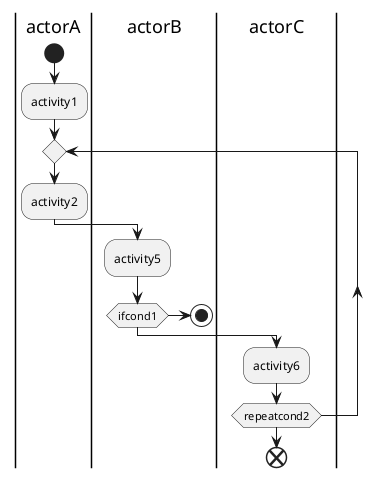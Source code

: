 {
  "sha1": "t5uc51bjvdopp45xmci1mlog5l3itww",
  "insertion": {
    "when": "2024-06-04T17:28:45.803Z",
    "url": "https://forum.plantuml.net/9722/repeat-condition-in-wrong-swimline",
    "user": "plantuml@gmail.com"
  }
}
@startuml
|actorA|
Start
:activity1;
repeat
    :activity2;
|actorB|
  :activity5;
if (ifcond1) then
  stop
else
|actorC|
  :activity6;
endif
'|actorC| 'Doesn't help to get repeatcond2 into actorC swimlane
  repeat while (repeatcond2)
  end
@enduml
